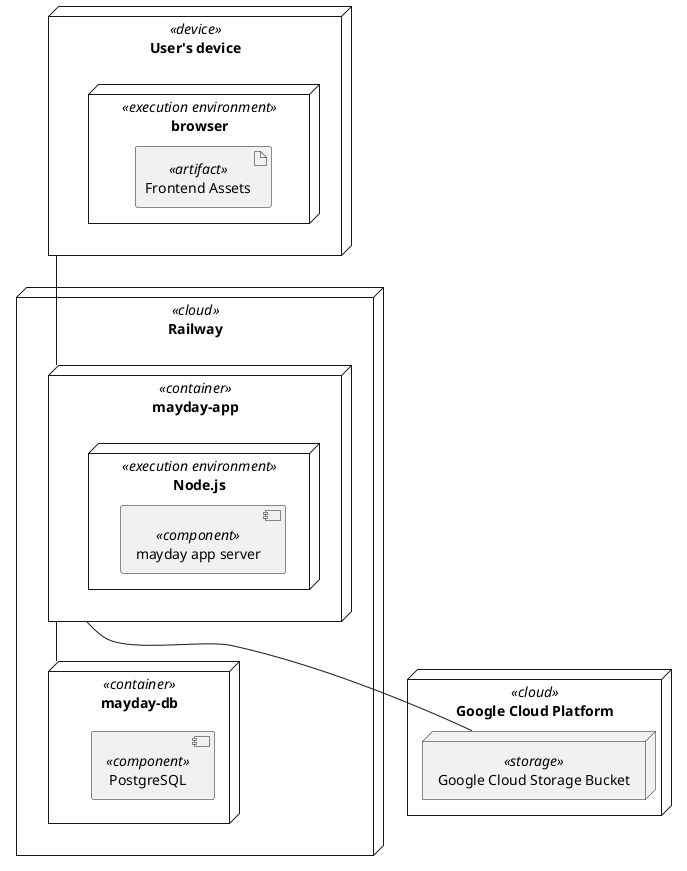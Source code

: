 @startuml Deployment Diagram

node Railway <<cloud>> {
  node "mayday-app" as appContainer <<container>> {
    node "Node.js" <<execution environment>>{
      component "mayday app server" as maydayApp <<component>>
    }
  }

  node "mayday-db" as db <<container>> {
    component PostgreSQL <<component>>
  }

  appContainer -- db
}

node "Google Cloud Platform" <<cloud>> {
  node "Google Cloud Storage Bucket" as gcs <<storage>>
}

node "User's device" <<device>> as device {
  node "browser" <<execution environment>> {
    artifact "Frontend Assets" <<artifact>>
  }
}

device -- appContainer
appContainer -- gcs

@enduml

